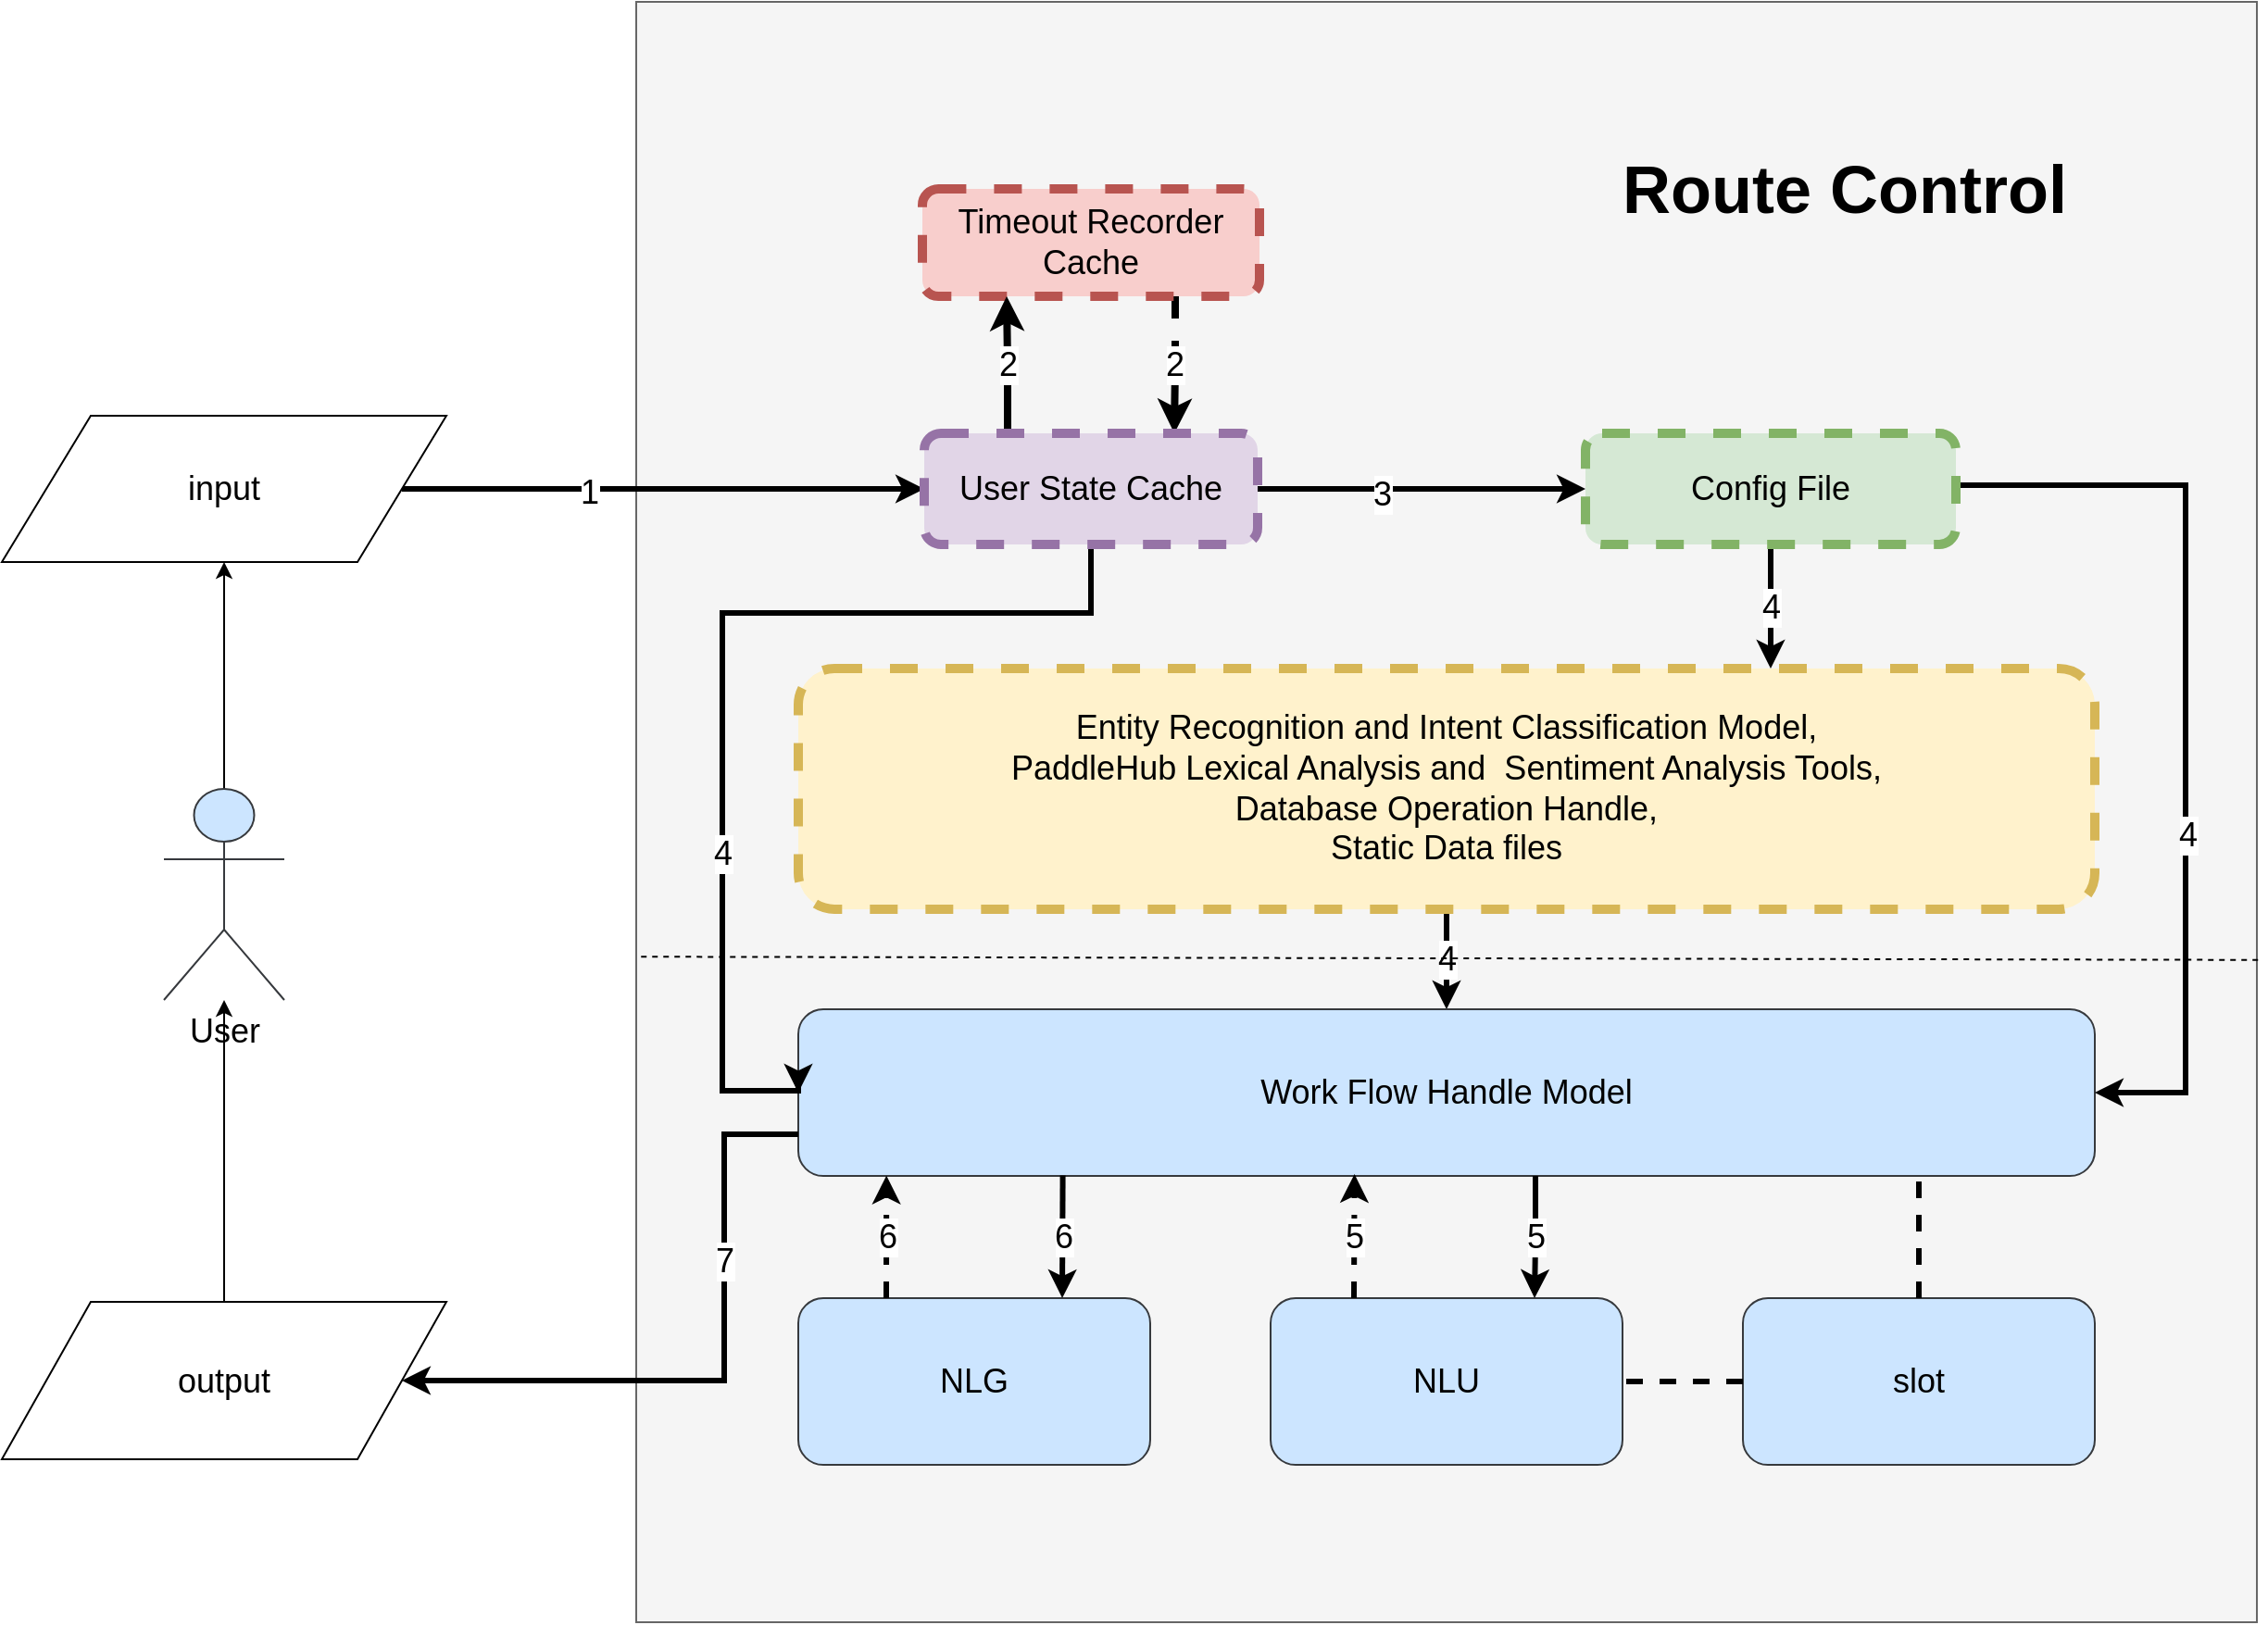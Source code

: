 <mxfile version="12.2.3" type="github" pages="1">
  <diagram id="k8DtaSIvsyxrqFg2_6P-" name="Page-1">
    <mxGraphModel dx="2449" dy="1595" grid="1" gridSize="10" guides="1" tooltips="1" connect="1" arrows="1" fold="1" page="1" pageScale="1" pageWidth="1169" pageHeight="827" math="0" shadow="0">
      <root>
        <mxCell id="0"/>
        <mxCell id="1" parent="0"/>
        <mxCell id="VisKUv_pg3tHPn-9GkEQ-13" value="" style="whiteSpace=wrap;html=1;aspect=fixed;fillColor=#f5f5f5;strokeColor=#666666;fontColor=#333333;" parent="1" vertex="1">
          <mxGeometry x="112.5" y="-130" width="875" height="875" as="geometry"/>
        </mxCell>
        <mxCell id="VisKUv_pg3tHPn-9GkEQ-7" style="edgeStyle=orthogonalEdgeStyle;rounded=0;orthogonalLoop=1;jettySize=auto;html=1;exitX=0.5;exitY=0;exitDx=0;exitDy=0;exitPerimeter=0;entryX=0.5;entryY=1;entryDx=0;entryDy=0;" parent="1" source="VisKUv_pg3tHPn-9GkEQ-1" target="VisKUv_pg3tHPn-9GkEQ-5" edge="1">
          <mxGeometry relative="1" as="geometry"/>
        </mxCell>
        <mxCell id="VisKUv_pg3tHPn-9GkEQ-1" value="&lt;font style=&quot;font-size: 18px&quot;&gt;User&lt;/font&gt;" style="shape=umlActor;verticalLabelPosition=bottom;labelBackgroundColor=#ffffff;verticalAlign=top;html=1;outlineConnect=0;fillColor=#cce5ff;strokeColor=#36393d;" parent="1" vertex="1">
          <mxGeometry x="-142.5" y="295" width="65" height="114" as="geometry"/>
        </mxCell>
        <mxCell id="VisKUv_pg3tHPn-9GkEQ-12" style="edgeStyle=orthogonalEdgeStyle;rounded=0;orthogonalLoop=1;jettySize=auto;html=1;exitX=1;exitY=0.5;exitDx=0;exitDy=0;entryX=0;entryY=0.5;entryDx=0;entryDy=0;strokeWidth=3;" parent="1" source="VisKUv_pg3tHPn-9GkEQ-5" target="VisKUv_pg3tHPn-9GkEQ-53" edge="1">
          <mxGeometry relative="1" as="geometry">
            <mxPoint x="181" y="91.667" as="targetPoint"/>
          </mxGeometry>
        </mxCell>
        <mxCell id="VisKUv_pg3tHPn-9GkEQ-57" value="&lt;font style=&quot;font-size: 18px&quot;&gt;1&lt;/font&gt;" style="text;html=1;resizable=0;points=[];align=center;verticalAlign=middle;labelBackgroundColor=#ffffff;" parent="VisKUv_pg3tHPn-9GkEQ-12" vertex="1" connectable="0">
          <mxGeometry x="-0.283" y="-2" relative="1" as="geometry">
            <mxPoint as="offset"/>
          </mxGeometry>
        </mxCell>
        <mxCell id="VisKUv_pg3tHPn-9GkEQ-5" value="&lt;font style=&quot;font-size: 18px&quot;&gt;input&lt;/font&gt;" style="shape=parallelogram;perimeter=parallelogramPerimeter;whiteSpace=wrap;html=1;" parent="1" vertex="1">
          <mxGeometry x="-230" y="93.5" width="240" height="79" as="geometry"/>
        </mxCell>
        <mxCell id="VisKUv_pg3tHPn-9GkEQ-11" style="edgeStyle=orthogonalEdgeStyle;rounded=0;orthogonalLoop=1;jettySize=auto;html=1;exitX=0.5;exitY=0;exitDx=0;exitDy=0;" parent="1" source="VisKUv_pg3tHPn-9GkEQ-6" target="VisKUv_pg3tHPn-9GkEQ-1" edge="1">
          <mxGeometry relative="1" as="geometry">
            <mxPoint x="-170" y="460" as="targetPoint"/>
          </mxGeometry>
        </mxCell>
        <mxCell id="VisKUv_pg3tHPn-9GkEQ-6" value="&lt;font style=&quot;font-size: 18px&quot;&gt;output&lt;/font&gt;" style="shape=parallelogram;perimeter=parallelogramPerimeter;whiteSpace=wrap;html=1;" parent="1" vertex="1">
          <mxGeometry x="-230" y="572" width="240" height="85" as="geometry"/>
        </mxCell>
        <mxCell id="VisKUv_pg3tHPn-9GkEQ-14" value="&lt;font style=&quot;font-size: 36px&quot;&gt;&lt;b&gt;Route Control&lt;/b&gt;&lt;/font&gt;" style="text;html=1;strokeColor=none;fillColor=none;align=center;verticalAlign=middle;whiteSpace=wrap;rounded=0;" parent="1" vertex="1">
          <mxGeometry x="630" y="-63.5" width="270" height="69" as="geometry"/>
        </mxCell>
        <mxCell id="VisKUv_pg3tHPn-9GkEQ-26" value="&lt;font style=&quot;font-size: 18px&quot;&gt;4&lt;/font&gt;" style="edgeStyle=orthogonalEdgeStyle;rounded=0;orthogonalLoop=1;jettySize=auto;html=1;exitX=0.5;exitY=1;exitDx=0;exitDy=0;entryX=0.5;entryY=0;entryDx=0;entryDy=0;strokeWidth=3;" parent="1" source="VisKUv_pg3tHPn-9GkEQ-17" target="VisKUv_pg3tHPn-9GkEQ-18" edge="1">
          <mxGeometry relative="1" as="geometry"/>
        </mxCell>
        <mxCell id="VisKUv_pg3tHPn-9GkEQ-17" value="&lt;font style=&quot;font-size: 18px&quot;&gt;Entity Recognition and Intent Classification Model,&lt;br&gt;PaddleHub&amp;nbsp;Lexical Analysis and&amp;nbsp; Sentiment Analysis Tools,&lt;br&gt;Database Operation Handle,&lt;br&gt;Static Data files&lt;br&gt;&lt;/font&gt;" style="rounded=1;whiteSpace=wrap;html=1;dashed=1;fillColor=#fff2cc;strokeColor=#d6b656;strokeWidth=5;" parent="1" vertex="1">
          <mxGeometry x="200" y="230" width="700" height="130" as="geometry"/>
        </mxCell>
        <mxCell id="VisKUv_pg3tHPn-9GkEQ-18" value="&lt;font style=&quot;font-size: 18px&quot;&gt;Work Flow Handle Model&lt;/font&gt;" style="rounded=1;whiteSpace=wrap;html=1;fillColor=#cce5ff;strokeColor=#36393d;" parent="1" vertex="1">
          <mxGeometry x="200" y="414" width="700" height="90" as="geometry"/>
        </mxCell>
        <mxCell id="VisKUv_pg3tHPn-9GkEQ-22" style="edgeStyle=orthogonalEdgeStyle;rounded=0;orthogonalLoop=1;jettySize=auto;html=1;strokeWidth=3;entryX=0;entryY=0.5;entryDx=0;entryDy=0;exitX=1;exitY=0.5;exitDx=0;exitDy=0;" parent="1" source="VisKUv_pg3tHPn-9GkEQ-53" target="VisKUv_pg3tHPn-9GkEQ-20" edge="1">
          <mxGeometry relative="1" as="geometry">
            <mxPoint x="363" y="92" as="sourcePoint"/>
            <mxPoint x="460" y="91.667" as="targetPoint"/>
          </mxGeometry>
        </mxCell>
        <mxCell id="VisKUv_pg3tHPn-9GkEQ-58" value="&lt;font style=&quot;font-size: 18px&quot;&gt;3&lt;/font&gt;" style="text;html=1;resizable=0;points=[];align=center;verticalAlign=middle;labelBackgroundColor=#ffffff;" parent="VisKUv_pg3tHPn-9GkEQ-22" vertex="1" connectable="0">
          <mxGeometry x="-0.244" y="-3" relative="1" as="geometry">
            <mxPoint as="offset"/>
          </mxGeometry>
        </mxCell>
        <mxCell id="VisKUv_pg3tHPn-9GkEQ-27" style="edgeStyle=orthogonalEdgeStyle;rounded=0;orthogonalLoop=1;jettySize=auto;html=1;exitX=1;exitY=0.5;exitDx=0;exitDy=0;entryX=1;entryY=0.5;entryDx=0;entryDy=0;strokeWidth=3;" parent="1" source="VisKUv_pg3tHPn-9GkEQ-20" target="VisKUv_pg3tHPn-9GkEQ-18" edge="1">
          <mxGeometry relative="1" as="geometry">
            <Array as="points">
              <mxPoint x="949" y="131"/>
              <mxPoint x="949" y="459"/>
            </Array>
          </mxGeometry>
        </mxCell>
        <mxCell id="VisKUv_pg3tHPn-9GkEQ-60" value="&lt;font style=&quot;font-size: 18px&quot;&gt;4&lt;/font&gt;" style="text;html=1;resizable=0;points=[];align=center;verticalAlign=middle;labelBackgroundColor=#ffffff;" parent="VisKUv_pg3tHPn-9GkEQ-27" vertex="1" connectable="0">
          <mxGeometry x="-0.001" y="-2" relative="1" as="geometry">
            <mxPoint x="2.5" y="64" as="offset"/>
          </mxGeometry>
        </mxCell>
        <mxCell id="VisKUv_pg3tHPn-9GkEQ-45" value="&lt;font style=&quot;font-size: 18px&quot;&gt;4&lt;/font&gt;" style="edgeStyle=orthogonalEdgeStyle;rounded=0;orthogonalLoop=1;jettySize=auto;html=1;exitX=0.5;exitY=1;exitDx=0;exitDy=0;entryX=0.75;entryY=0;entryDx=0;entryDy=0;strokeWidth=3;" parent="1" source="VisKUv_pg3tHPn-9GkEQ-20" target="VisKUv_pg3tHPn-9GkEQ-17" edge="1">
          <mxGeometry relative="1" as="geometry"/>
        </mxCell>
        <mxCell id="VisKUv_pg3tHPn-9GkEQ-20" value="&lt;span style=&quot;font-size: 18px&quot;&gt;Config File&lt;/span&gt;" style="rounded=1;whiteSpace=wrap;html=1;strokeWidth=5;dashed=1;fillColor=#d5e8d4;strokeColor=#82b366;" parent="1" vertex="1">
          <mxGeometry x="625" y="103" width="200" height="60" as="geometry"/>
        </mxCell>
        <mxCell id="VisKUv_pg3tHPn-9GkEQ-28" value="&lt;font style=&quot;font-size: 18px&quot;&gt;4&lt;/font&gt;" style="edgeStyle=orthogonalEdgeStyle;rounded=0;orthogonalLoop=1;jettySize=auto;html=1;exitX=0.5;exitY=1;exitDx=0;exitDy=0;strokeWidth=3;entryX=0;entryY=0.5;entryDx=0;entryDy=0;" parent="1" source="VisKUv_pg3tHPn-9GkEQ-53" target="VisKUv_pg3tHPn-9GkEQ-18" edge="1">
          <mxGeometry x="0.366" relative="1" as="geometry">
            <mxPoint x="549.333" y="121.667" as="sourcePoint"/>
            <Array as="points">
              <mxPoint x="358" y="200"/>
              <mxPoint x="159" y="200"/>
              <mxPoint x="159" y="458"/>
              <mxPoint x="200" y="458"/>
            </Array>
            <mxPoint as="offset"/>
          </mxGeometry>
        </mxCell>
        <mxCell id="VisKUv_pg3tHPn-9GkEQ-30" value="&lt;font style=&quot;font-size: 18px&quot;&gt;NLU&lt;/font&gt;" style="rounded=1;whiteSpace=wrap;html=1;fillColor=#cce5ff;strokeColor=#36393d;" parent="1" vertex="1">
          <mxGeometry x="455" y="570" width="190" height="90" as="geometry"/>
        </mxCell>
        <mxCell id="VisKUv_pg3tHPn-9GkEQ-44" value="&lt;span style=&quot;font-size: 18px&quot;&gt;7&lt;/span&gt;" style="edgeStyle=orthogonalEdgeStyle;rounded=0;orthogonalLoop=1;jettySize=auto;html=1;exitX=0;exitY=0.75;exitDx=0;exitDy=0;entryX=1;entryY=0.5;entryDx=0;entryDy=0;strokeWidth=3;" parent="1" source="VisKUv_pg3tHPn-9GkEQ-18" target="VisKUv_pg3tHPn-9GkEQ-6" edge="1">
          <mxGeometry x="-0.375" relative="1" as="geometry">
            <Array as="points">
              <mxPoint x="160" y="482"/>
              <mxPoint x="160" y="615"/>
            </Array>
            <mxPoint as="offset"/>
          </mxGeometry>
        </mxCell>
        <mxCell id="VisKUv_pg3tHPn-9GkEQ-31" value="&lt;font style=&quot;font-size: 18px&quot;&gt;NLG&lt;/font&gt;" style="rounded=1;whiteSpace=wrap;html=1;fillColor=#cce5ff;strokeColor=#36393d;" parent="1" vertex="1">
          <mxGeometry x="200" y="570" width="190" height="90" as="geometry"/>
        </mxCell>
        <mxCell id="VisKUv_pg3tHPn-9GkEQ-32" value="&lt;font style=&quot;font-size: 18px&quot;&gt;slot&lt;/font&gt;" style="rounded=1;whiteSpace=wrap;html=1;fillColor=#cce5ff;strokeColor=#36393d;" parent="1" vertex="1">
          <mxGeometry x="710" y="570" width="190" height="90" as="geometry"/>
        </mxCell>
        <mxCell id="VisKUv_pg3tHPn-9GkEQ-35" value="" style="endArrow=none;dashed=1;html=1;strokeWidth=3;exitX=0.5;exitY=0;exitDx=0;exitDy=0;" parent="1" source="VisKUv_pg3tHPn-9GkEQ-32" edge="1">
          <mxGeometry width="50" height="50" relative="1" as="geometry">
            <mxPoint x="780" y="570" as="sourcePoint"/>
            <mxPoint x="805" y="504" as="targetPoint"/>
          </mxGeometry>
        </mxCell>
        <mxCell id="VisKUv_pg3tHPn-9GkEQ-36" value="" style="endArrow=none;dashed=1;html=1;strokeWidth=3;exitX=0;exitY=0.5;exitDx=0;exitDy=0;entryX=1;entryY=0.5;entryDx=0;entryDy=0;" parent="1" source="VisKUv_pg3tHPn-9GkEQ-32" target="VisKUv_pg3tHPn-9GkEQ-30" edge="1">
          <mxGeometry width="50" height="50" relative="1" as="geometry">
            <mxPoint x="815" y="580" as="sourcePoint"/>
            <mxPoint x="815" y="514" as="targetPoint"/>
          </mxGeometry>
        </mxCell>
        <mxCell id="VisKUv_pg3tHPn-9GkEQ-40" value="&lt;font style=&quot;font-size: 18px&quot;&gt;5&lt;/font&gt;" style="endArrow=classic;html=1;strokeWidth=3;entryX=0.75;entryY=0;entryDx=0;entryDy=0;" parent="1" target="VisKUv_pg3tHPn-9GkEQ-30" edge="1">
          <mxGeometry width="50" height="50" relative="1" as="geometry">
            <mxPoint x="598" y="504" as="sourcePoint"/>
            <mxPoint x="598" y="571" as="targetPoint"/>
            <Array as="points">
              <mxPoint x="598" y="540"/>
            </Array>
          </mxGeometry>
        </mxCell>
        <mxCell id="VisKUv_pg3tHPn-9GkEQ-42" value="&lt;span style=&quot;font-size: 18px&quot;&gt;5&lt;/span&gt;" style="endArrow=classic;html=1;strokeWidth=3;entryX=0.429;entryY=1;entryDx=0;entryDy=0;entryPerimeter=0;dashed=1;" parent="1" edge="1">
          <mxGeometry width="50" height="50" relative="1" as="geometry">
            <mxPoint x="500" y="570" as="sourcePoint"/>
            <mxPoint x="500.3" y="503" as="targetPoint"/>
          </mxGeometry>
        </mxCell>
        <mxCell id="VisKUv_pg3tHPn-9GkEQ-43" value="&lt;font style=&quot;font-size: 18px&quot;&gt;6&lt;/font&gt;" style="endArrow=classic;html=1;strokeWidth=3;entryX=0.75;entryY=0;entryDx=0;entryDy=0;exitX=0.204;exitY=0.997;exitDx=0;exitDy=0;exitPerimeter=0;" parent="1" target="VisKUv_pg3tHPn-9GkEQ-31" edge="1" source="VisKUv_pg3tHPn-9GkEQ-18">
          <mxGeometry width="50" height="50" relative="1" as="geometry">
            <mxPoint x="295" y="504" as="sourcePoint"/>
            <mxPoint x="295" y="569" as="targetPoint"/>
          </mxGeometry>
        </mxCell>
        <mxCell id="VisKUv_pg3tHPn-9GkEQ-51" value="" style="endArrow=none;dashed=1;html=1;strokeWidth=1;entryX=1;entryY=0.557;entryDx=0;entryDy=0;entryPerimeter=0;exitX=-0.001;exitY=0.555;exitDx=0;exitDy=0;exitPerimeter=0;" parent="1" edge="1">
          <mxGeometry width="50" height="50" relative="1" as="geometry">
            <mxPoint x="115.125" y="385.625" as="sourcePoint"/>
            <mxPoint x="991.0" y="387.375" as="targetPoint"/>
          </mxGeometry>
        </mxCell>
        <mxCell id="VisKUv_pg3tHPn-9GkEQ-55" value="&lt;font style=&quot;font-size: 18px&quot;&gt;2&lt;/font&gt;" style="edgeStyle=orthogonalEdgeStyle;rounded=0;orthogonalLoop=1;jettySize=auto;html=1;exitX=0.75;exitY=1;exitDx=0;exitDy=0;entryX=0.75;entryY=0;entryDx=0;entryDy=0;dashed=1;strokeWidth=4;" parent="1" source="VisKUv_pg3tHPn-9GkEQ-52" target="VisKUv_pg3tHPn-9GkEQ-53" edge="1">
          <mxGeometry relative="1" as="geometry"/>
        </mxCell>
        <mxCell id="VisKUv_pg3tHPn-9GkEQ-52" value="&lt;span style=&quot;font-size: 18px&quot;&gt;Timeout Recorder Cache&lt;/span&gt;" style="rounded=1;whiteSpace=wrap;html=1;strokeWidth=5;dashed=1;fillColor=#f8cecc;strokeColor=#b85450;" parent="1" vertex="1">
          <mxGeometry x="267" y="-29" width="182" height="58" as="geometry"/>
        </mxCell>
        <mxCell id="VisKUv_pg3tHPn-9GkEQ-54" value="&lt;font style=&quot;font-size: 18px&quot;&gt;2&lt;/font&gt;" style="edgeStyle=orthogonalEdgeStyle;rounded=0;orthogonalLoop=1;jettySize=auto;html=1;exitX=0.25;exitY=0;exitDx=0;exitDy=0;entryX=0.25;entryY=1;entryDx=0;entryDy=0;strokeWidth=4;" parent="1" source="VisKUv_pg3tHPn-9GkEQ-53" target="VisKUv_pg3tHPn-9GkEQ-52" edge="1">
          <mxGeometry relative="1" as="geometry"/>
        </mxCell>
        <mxCell id="VisKUv_pg3tHPn-9GkEQ-53" value="&lt;span style=&quot;font-size: 18px&quot;&gt;User State Cache&lt;/span&gt;" style="rounded=1;whiteSpace=wrap;html=1;strokeWidth=5;dashed=1;fillColor=#e1d5e7;strokeColor=#9673a6;" parent="1" vertex="1">
          <mxGeometry x="268" y="103" width="180" height="60" as="geometry"/>
        </mxCell>
        <mxCell id="-lUzAEOHSAUcO2EVRJ-Z-1" value="&lt;span style=&quot;font-size: 18px&quot;&gt;6&lt;/span&gt;" style="endArrow=classic;html=1;strokeWidth=3;entryX=0.068;entryY=0.998;entryDx=0;entryDy=0;entryPerimeter=0;dashed=1;exitX=0.25;exitY=0;exitDx=0;exitDy=0;" edge="1" parent="1" source="VisKUv_pg3tHPn-9GkEQ-31" target="VisKUv_pg3tHPn-9GkEQ-18">
          <mxGeometry width="50" height="50" relative="1" as="geometry">
            <mxPoint x="250" y="560" as="sourcePoint"/>
            <mxPoint x="250.3" y="504" as="targetPoint"/>
          </mxGeometry>
        </mxCell>
      </root>
    </mxGraphModel>
  </diagram>
</mxfile>
